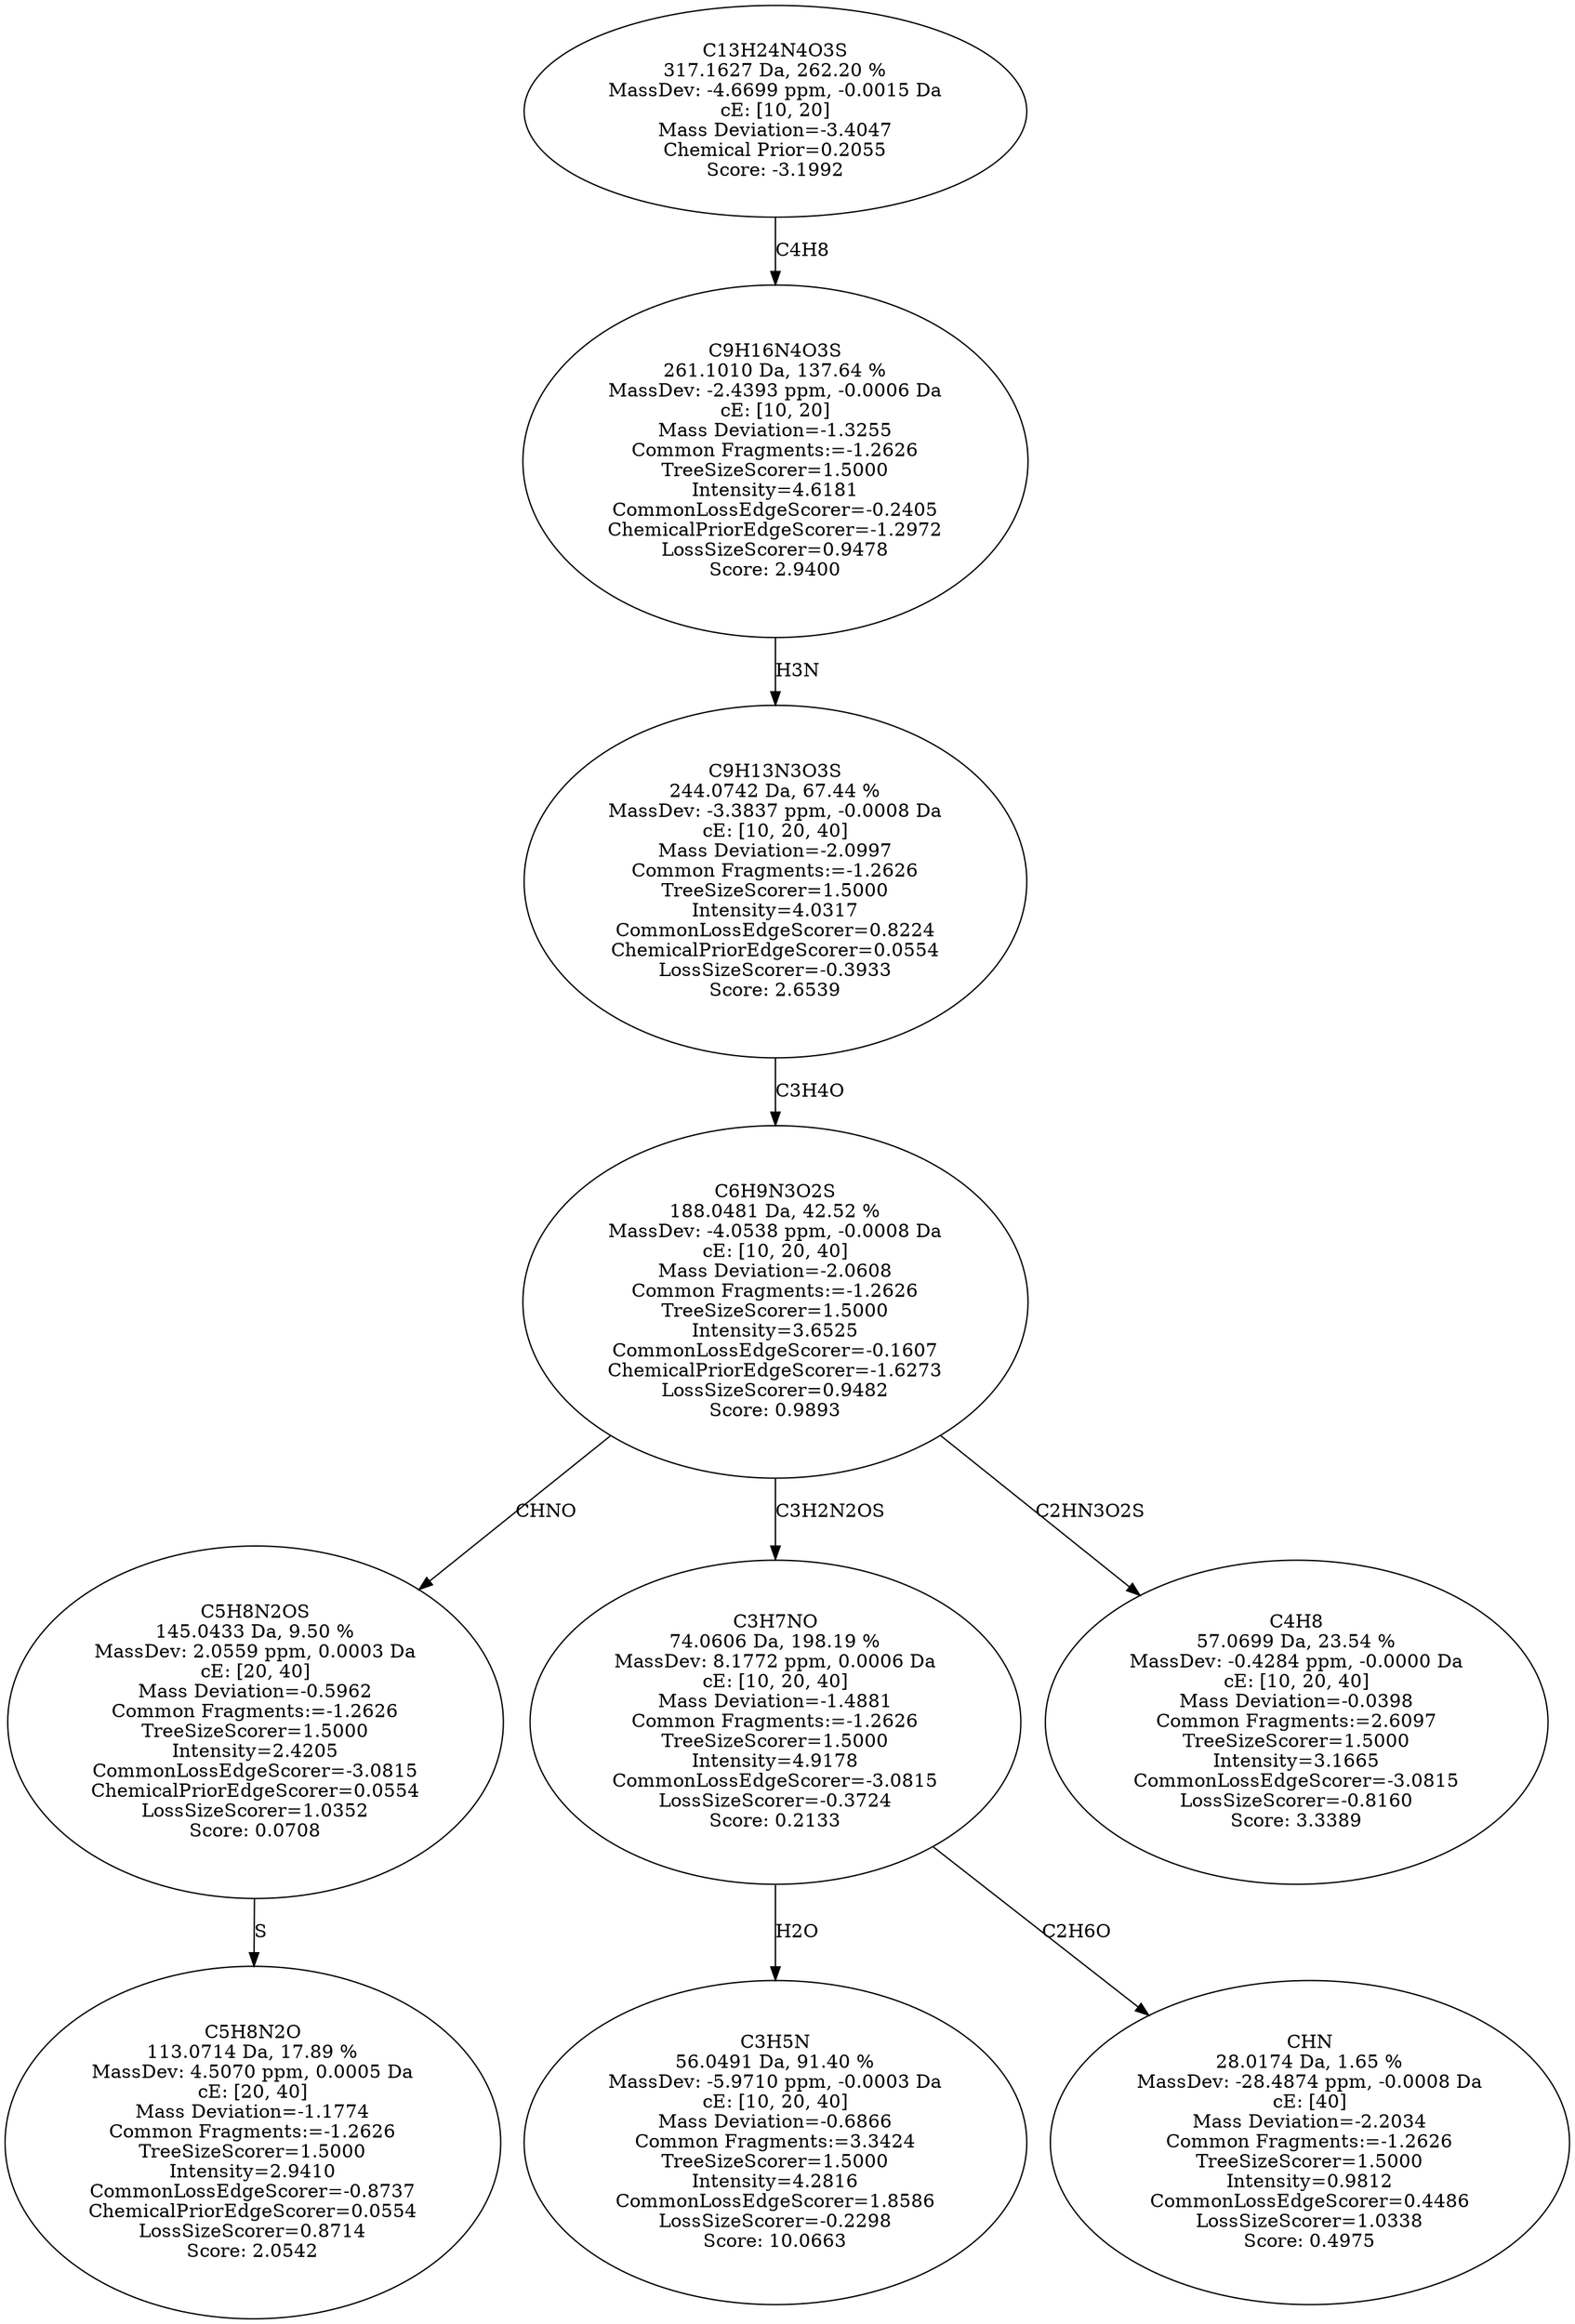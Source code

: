 strict digraph {
v1 [label="C5H8N2O\n113.0714 Da, 17.89 %\nMassDev: 4.5070 ppm, 0.0005 Da\ncE: [20, 40]\nMass Deviation=-1.1774\nCommon Fragments:=-1.2626\nTreeSizeScorer=1.5000\nIntensity=2.9410\nCommonLossEdgeScorer=-0.8737\nChemicalPriorEdgeScorer=0.0554\nLossSizeScorer=0.8714\nScore: 2.0542"];
v2 [label="C5H8N2OS\n145.0433 Da, 9.50 %\nMassDev: 2.0559 ppm, 0.0003 Da\ncE: [20, 40]\nMass Deviation=-0.5962\nCommon Fragments:=-1.2626\nTreeSizeScorer=1.5000\nIntensity=2.4205\nCommonLossEdgeScorer=-3.0815\nChemicalPriorEdgeScorer=0.0554\nLossSizeScorer=1.0352\nScore: 0.0708"];
v3 [label="C3H5N\n56.0491 Da, 91.40 %\nMassDev: -5.9710 ppm, -0.0003 Da\ncE: [10, 20, 40]\nMass Deviation=-0.6866\nCommon Fragments:=3.3424\nTreeSizeScorer=1.5000\nIntensity=4.2816\nCommonLossEdgeScorer=1.8586\nLossSizeScorer=-0.2298\nScore: 10.0663"];
v4 [label="CHN\n28.0174 Da, 1.65 %\nMassDev: -28.4874 ppm, -0.0008 Da\ncE: [40]\nMass Deviation=-2.2034\nCommon Fragments:=-1.2626\nTreeSizeScorer=1.5000\nIntensity=0.9812\nCommonLossEdgeScorer=0.4486\nLossSizeScorer=1.0338\nScore: 0.4975"];
v5 [label="C3H7NO\n74.0606 Da, 198.19 %\nMassDev: 8.1772 ppm, 0.0006 Da\ncE: [10, 20, 40]\nMass Deviation=-1.4881\nCommon Fragments:=-1.2626\nTreeSizeScorer=1.5000\nIntensity=4.9178\nCommonLossEdgeScorer=-3.0815\nLossSizeScorer=-0.3724\nScore: 0.2133"];
v6 [label="C4H8\n57.0699 Da, 23.54 %\nMassDev: -0.4284 ppm, -0.0000 Da\ncE: [10, 20, 40]\nMass Deviation=-0.0398\nCommon Fragments:=2.6097\nTreeSizeScorer=1.5000\nIntensity=3.1665\nCommonLossEdgeScorer=-3.0815\nLossSizeScorer=-0.8160\nScore: 3.3389"];
v7 [label="C6H9N3O2S\n188.0481 Da, 42.52 %\nMassDev: -4.0538 ppm, -0.0008 Da\ncE: [10, 20, 40]\nMass Deviation=-2.0608\nCommon Fragments:=-1.2626\nTreeSizeScorer=1.5000\nIntensity=3.6525\nCommonLossEdgeScorer=-0.1607\nChemicalPriorEdgeScorer=-1.6273\nLossSizeScorer=0.9482\nScore: 0.9893"];
v8 [label="C9H13N3O3S\n244.0742 Da, 67.44 %\nMassDev: -3.3837 ppm, -0.0008 Da\ncE: [10, 20, 40]\nMass Deviation=-2.0997\nCommon Fragments:=-1.2626\nTreeSizeScorer=1.5000\nIntensity=4.0317\nCommonLossEdgeScorer=0.8224\nChemicalPriorEdgeScorer=0.0554\nLossSizeScorer=-0.3933\nScore: 2.6539"];
v9 [label="C9H16N4O3S\n261.1010 Da, 137.64 %\nMassDev: -2.4393 ppm, -0.0006 Da\ncE: [10, 20]\nMass Deviation=-1.3255\nCommon Fragments:=-1.2626\nTreeSizeScorer=1.5000\nIntensity=4.6181\nCommonLossEdgeScorer=-0.2405\nChemicalPriorEdgeScorer=-1.2972\nLossSizeScorer=0.9478\nScore: 2.9400"];
v10 [label="C13H24N4O3S\n317.1627 Da, 262.20 %\nMassDev: -4.6699 ppm, -0.0015 Da\ncE: [10, 20]\nMass Deviation=-3.4047\nChemical Prior=0.2055\nScore: -3.1992"];
v2 -> v1 [label="S"];
v7 -> v2 [label="CHNO"];
v5 -> v3 [label="H2O"];
v5 -> v4 [label="C2H6O"];
v7 -> v5 [label="C3H2N2OS"];
v7 -> v6 [label="C2HN3O2S"];
v8 -> v7 [label="C3H4O"];
v9 -> v8 [label="H3N"];
v10 -> v9 [label="C4H8"];
}